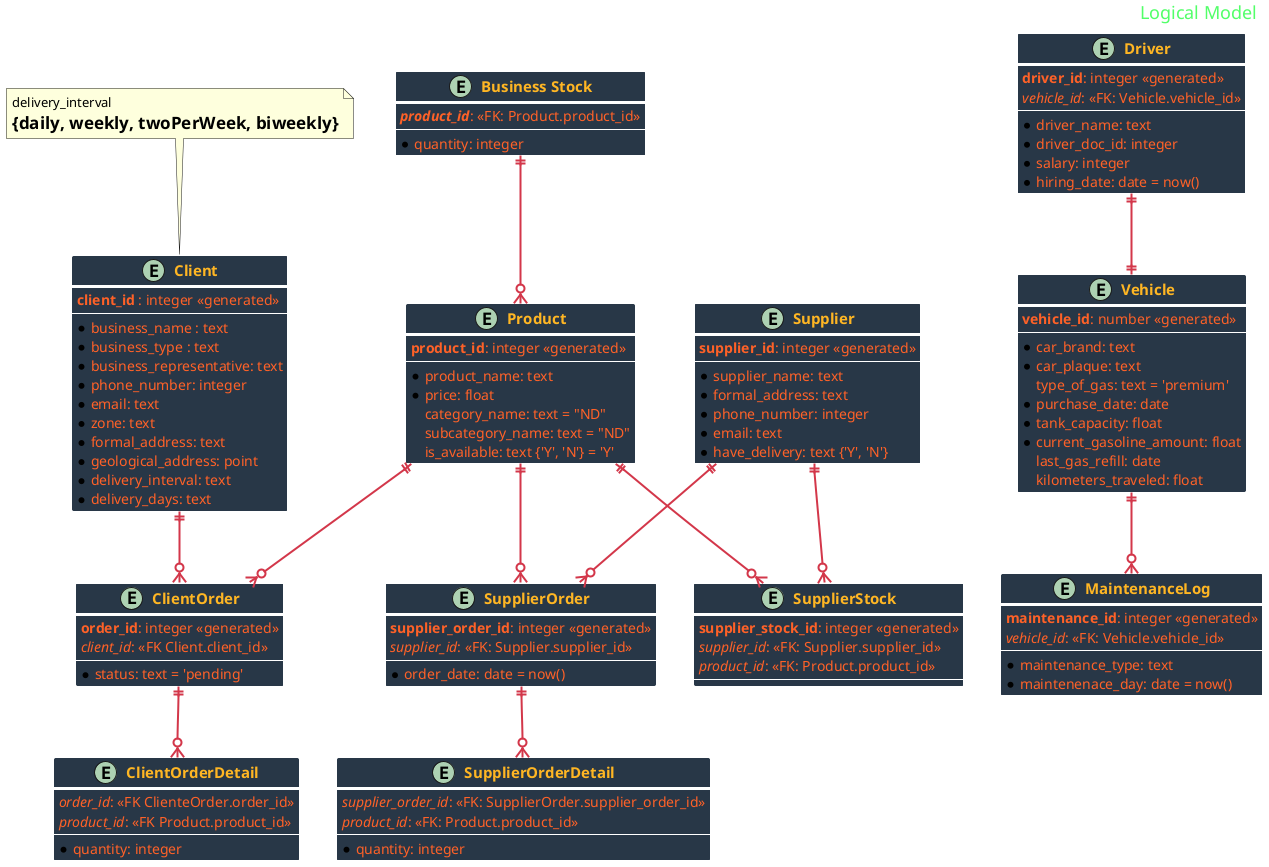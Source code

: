 @startuml Logical Database Model

skinparam BackgroundColor transparent

skinparam HeaderFontColor #52FF69
skinparam HeaderFontSize 18

skinparam ArrowFontSize 15
skinparam ArrowColor D3374A
skinparam ArrowThickness 2
skinparam ArrowFontColor #3FD0C4

skinparam ClassBorderColor white
skinparam ClassBorderThickness 3
skinparam ClassAttributeFontSize 14
skinparam ClassAttributeFontColor FF6127
skinparam ClassBackgroundColor #283747
skinparam ClassFontSize 15
skinparam ClassFontStyle Bold
skinparam ClassFontColor #FFB623


header Logical Model

entity "Client" as Client {
  **client_id** : integer <<generated>>
  --
  *business_name : text
  *business_type : text
  *business_representative: text
  *phone_number: integer
  *email: text
  *zone: text
  *formal_address: text
  *geological_address: point
  *delivery_interval: text
  *delivery_days: text
}
note top
  delivery_interval 
  = {daily, weekly, twoPerWeek, biweekly}
end note

entity "Vehicle" as Vehicle {
    **vehicle_id**: number <<generated>>
    --
    *car_brand: text
    *car_plaque: text
    type_of_gas: text = 'premium'
    *purchase_date: date
    *tank_capacity: float
    *current_gasoline_amount: float
    last_gas_refill: date
    kilometers_traveled: float
}

entity "MaintenanceLog" as MaintenanceLog {
    **maintenance_id**: integer <<generated>>
     //vehicle_id//: <<FK: Vehicle.vehicle_id>> 
    --
    *maintenance_type: text
    *maintenenace_day: date = now()
}

entity "Driver" as Driver {
    **driver_id**: integer <<generated>>
    //vehicle_id//: <<FK: Vehicle.vehicle_id>>
    --
    *driver_name: text
    *driver_doc_id: integer
    *salary: integer
    *hiring_date: date = now()
}

entity "ClientOrder" as OrderC{
    **order_id**: integer <<generated>>
    //client_id//: <<FK Client.client_id>>
    --
    *status: text = 'pending'
}

entity "ClientOrderDetail" as OrderDetail {
    //order_id//: <<FK ClienteOrder.order_id>>
    //product_id//: <<FK Product.product_id>>
    --
    *quantity: integer
}

entity "Business Stock" as BusinessStock {
    **//product_id//**: <<FK: Product.product_id>>
    --
    *quantity: integer
}

entity "Supplier" as Supplier {
    **supplier_id**: integer <<generated>>
    --
    *supplier_name: text
    *formal_address: text
    *phone_number: integer
    *email: text
    *have_delivery: text {'Y', 'N'}
}

entity "Product" as Product {
    **product_id**: integer <<generated>>
    --
    *product_name: text
    *price: float
    category_name: text = "ND"
    subcategory_name: text = "ND"
    is_available: text {'Y', 'N'} = 'Y'
}

entity "SupplierStock" as SupplierStock {
    **supplier_stock_id**: integer <<generated>>
    //supplier_id//: <<FK: Supplier.supplier_id>>
    //product_id//: <<FK: Product.product_id>>
    --
}

entity "SupplierOrder" as SupplierOrder {
    **supplier_order_id**: integer <<generated>>
    //supplier_id//: <<FK: Supplier.supplier_id>>
    --
   *order_date: date = now()
}

entity "SupplierOrderDetail" as SupplierOrderDetail {
    //supplier_order_id//: <<FK: SupplierOrder.supplier_order_id>>
    //product_id//: <<FK: Product.product_id>>
    --
    *quantity: integer
}

Driver ||--|| Vehicle
Vehicle ||--o{ MaintenanceLog
Client ||--o{ OrderC
Product ||--o{ OrderC
OrderC ||--o{ OrderDetail
Supplier ||--o{ SupplierOrder
Supplier ||--o{ SupplierStock
Product ||--o{ SupplierStock
Product ||--o{ SupplierOrder
BusinessStock ||--o{ Product
SupplierOrder ||--o{  SupplierOrderDetail

@enduml
